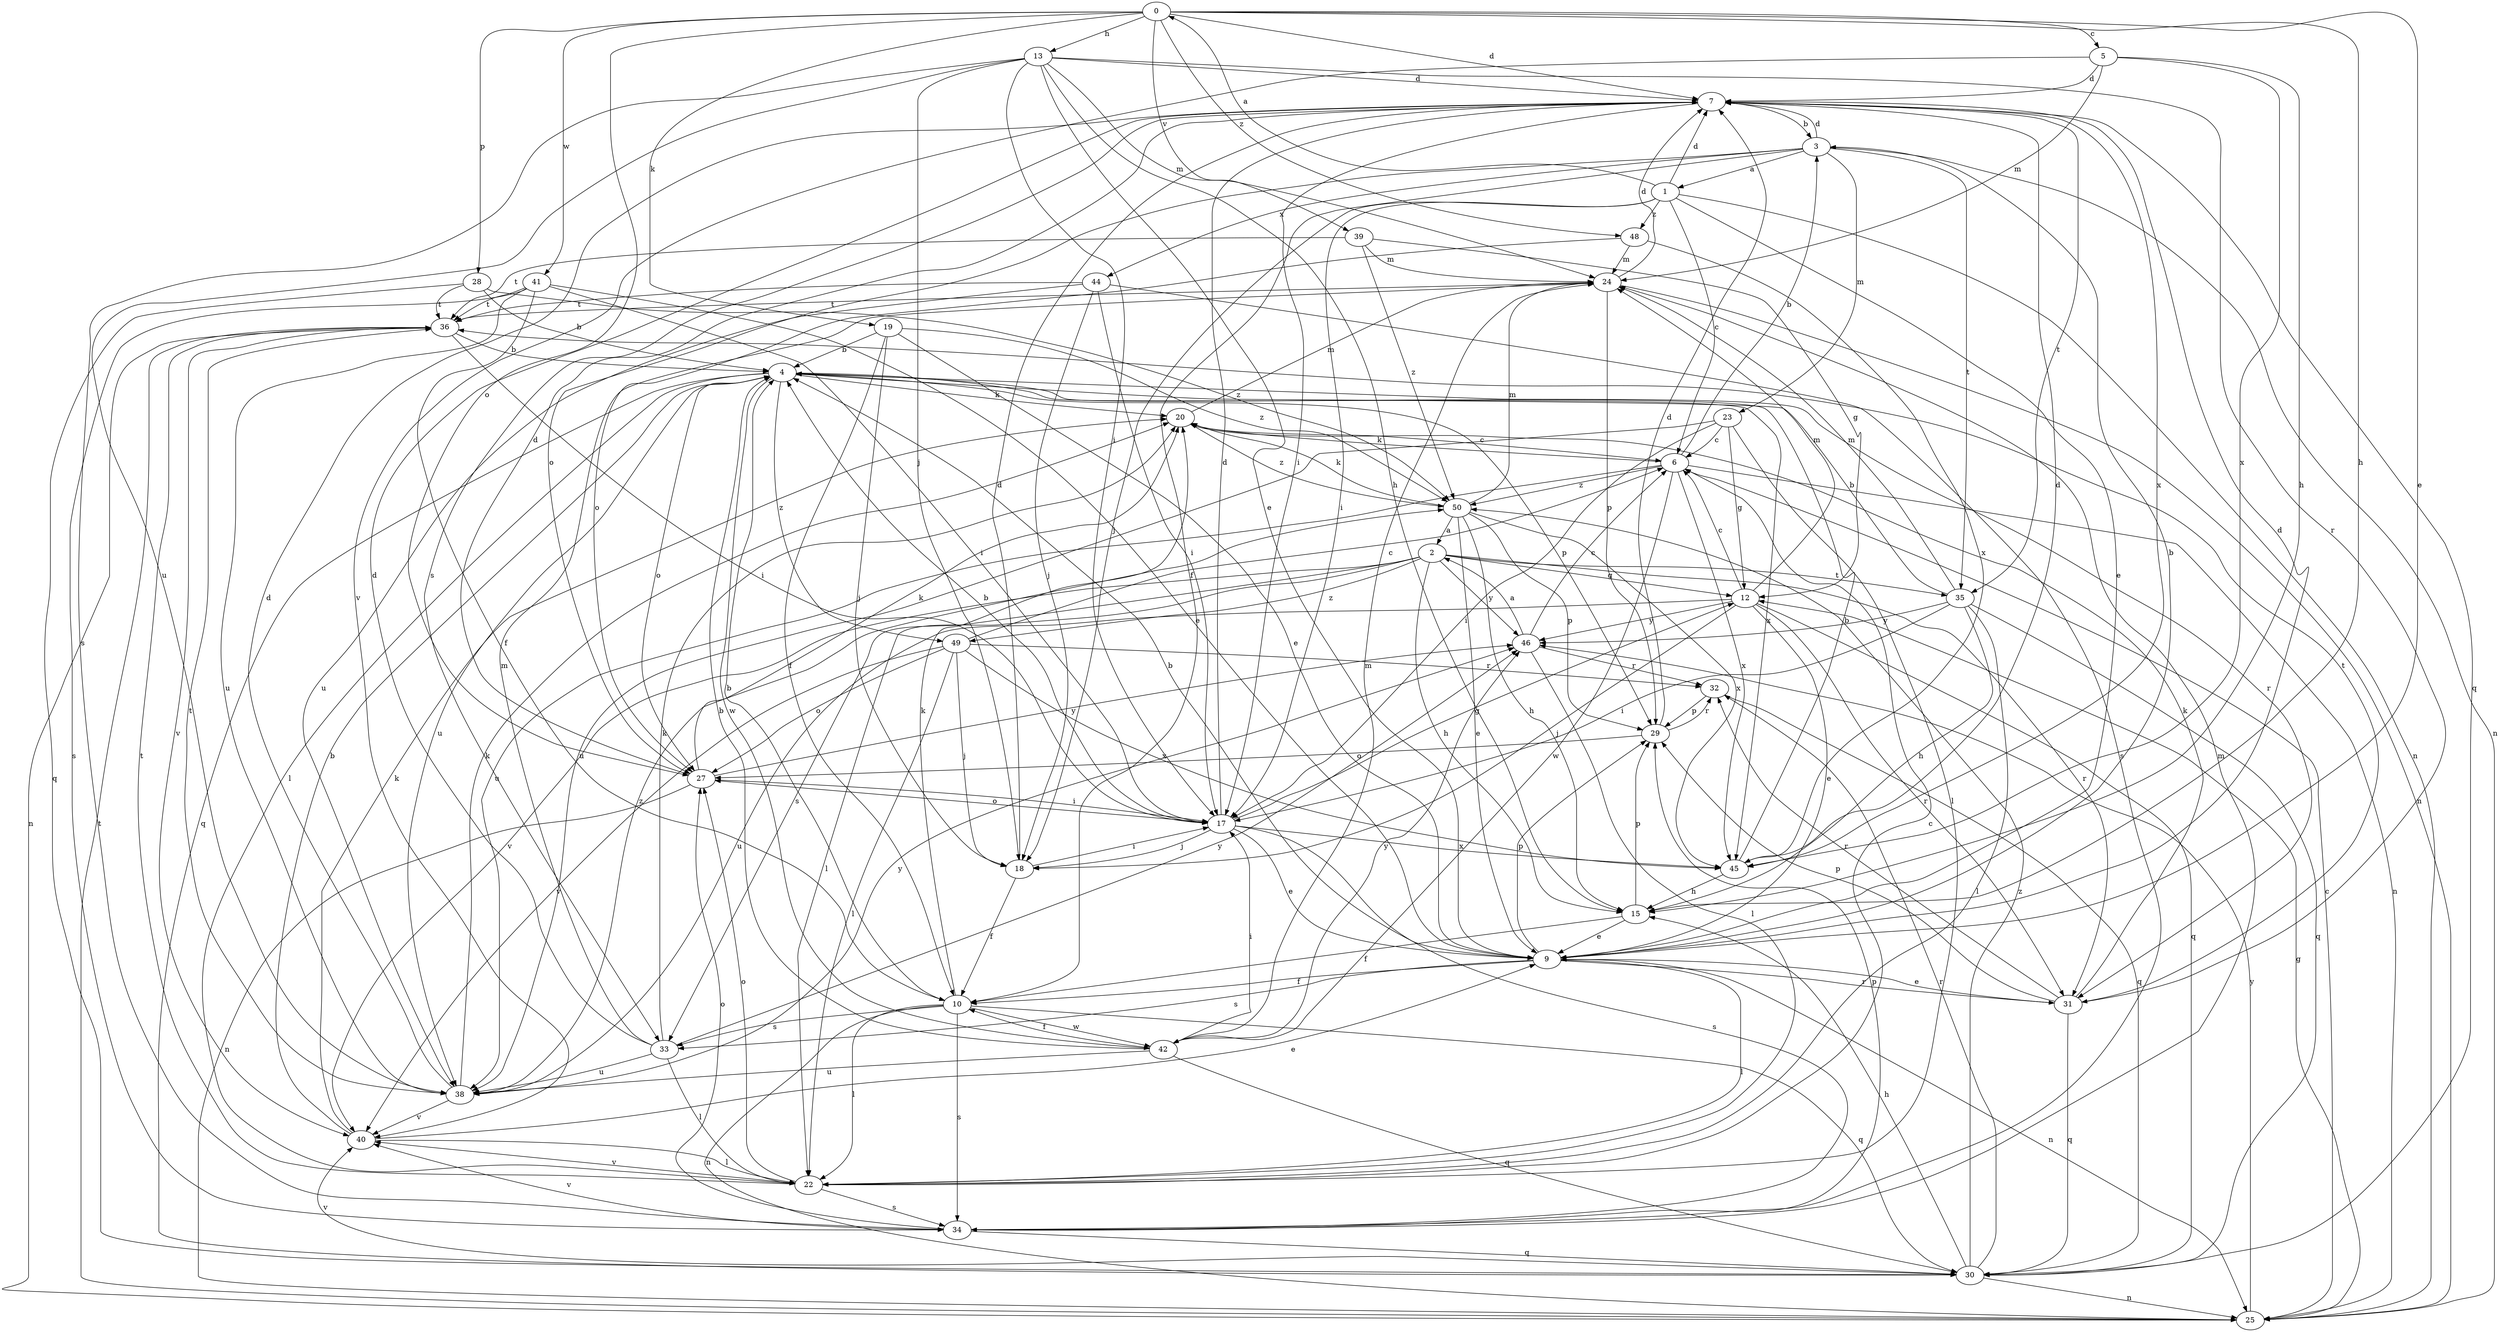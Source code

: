 strict digraph  {
0;
1;
2;
3;
4;
5;
6;
7;
9;
10;
12;
13;
15;
17;
18;
19;
20;
22;
23;
24;
25;
27;
28;
29;
30;
31;
32;
33;
34;
35;
36;
38;
39;
40;
41;
42;
44;
45;
46;
48;
49;
50;
0 -> 5  [label=c];
0 -> 7  [label=d];
0 -> 9  [label=e];
0 -> 13  [label=h];
0 -> 15  [label=h];
0 -> 19  [label=k];
0 -> 27  [label=o];
0 -> 28  [label=p];
0 -> 39  [label=v];
0 -> 41  [label=w];
0 -> 48  [label=z];
1 -> 0  [label=a];
1 -> 6  [label=c];
1 -> 7  [label=d];
1 -> 9  [label=e];
1 -> 17  [label=i];
1 -> 18  [label=j];
1 -> 25  [label=n];
1 -> 48  [label=z];
2 -> 12  [label=g];
2 -> 15  [label=h];
2 -> 22  [label=l];
2 -> 31  [label=r];
2 -> 33  [label=s];
2 -> 35  [label=t];
2 -> 40  [label=v];
2 -> 46  [label=y];
2 -> 49  [label=z];
3 -> 1  [label=a];
3 -> 7  [label=d];
3 -> 10  [label=f];
3 -> 23  [label=m];
3 -> 25  [label=n];
3 -> 27  [label=o];
3 -> 35  [label=t];
3 -> 44  [label=x];
4 -> 20  [label=k];
4 -> 22  [label=l];
4 -> 27  [label=o];
4 -> 29  [label=p];
4 -> 30  [label=q];
4 -> 31  [label=r];
4 -> 38  [label=u];
4 -> 42  [label=w];
4 -> 45  [label=x];
4 -> 49  [label=z];
5 -> 7  [label=d];
5 -> 15  [label=h];
5 -> 24  [label=m];
5 -> 40  [label=v];
5 -> 45  [label=x];
6 -> 3  [label=b];
6 -> 20  [label=k];
6 -> 25  [label=n];
6 -> 38  [label=u];
6 -> 42  [label=w];
6 -> 45  [label=x];
6 -> 50  [label=z];
7 -> 3  [label=b];
7 -> 17  [label=i];
7 -> 30  [label=q];
7 -> 33  [label=s];
7 -> 35  [label=t];
7 -> 45  [label=x];
9 -> 3  [label=b];
9 -> 4  [label=b];
9 -> 7  [label=d];
9 -> 10  [label=f];
9 -> 22  [label=l];
9 -> 25  [label=n];
9 -> 29  [label=p];
9 -> 31  [label=r];
9 -> 33  [label=s];
10 -> 4  [label=b];
10 -> 20  [label=k];
10 -> 22  [label=l];
10 -> 25  [label=n];
10 -> 30  [label=q];
10 -> 33  [label=s];
10 -> 34  [label=s];
10 -> 42  [label=w];
12 -> 6  [label=c];
12 -> 9  [label=e];
12 -> 18  [label=j];
12 -> 24  [label=m];
12 -> 30  [label=q];
12 -> 31  [label=r];
12 -> 38  [label=u];
12 -> 46  [label=y];
13 -> 7  [label=d];
13 -> 9  [label=e];
13 -> 15  [label=h];
13 -> 17  [label=i];
13 -> 18  [label=j];
13 -> 24  [label=m];
13 -> 31  [label=r];
13 -> 34  [label=s];
13 -> 38  [label=u];
15 -> 9  [label=e];
15 -> 10  [label=f];
15 -> 29  [label=p];
17 -> 4  [label=b];
17 -> 7  [label=d];
17 -> 9  [label=e];
17 -> 12  [label=g];
17 -> 18  [label=j];
17 -> 27  [label=o];
17 -> 34  [label=s];
17 -> 45  [label=x];
18 -> 7  [label=d];
18 -> 10  [label=f];
18 -> 17  [label=i];
19 -> 4  [label=b];
19 -> 9  [label=e];
19 -> 10  [label=f];
19 -> 18  [label=j];
19 -> 50  [label=z];
20 -> 6  [label=c];
20 -> 24  [label=m];
20 -> 50  [label=z];
22 -> 6  [label=c];
22 -> 27  [label=o];
22 -> 34  [label=s];
22 -> 36  [label=t];
22 -> 40  [label=v];
23 -> 6  [label=c];
23 -> 12  [label=g];
23 -> 17  [label=i];
23 -> 22  [label=l];
23 -> 38  [label=u];
24 -> 7  [label=d];
24 -> 25  [label=n];
24 -> 29  [label=p];
24 -> 36  [label=t];
25 -> 6  [label=c];
25 -> 12  [label=g];
25 -> 36  [label=t];
25 -> 46  [label=y];
27 -> 7  [label=d];
27 -> 17  [label=i];
27 -> 20  [label=k];
27 -> 25  [label=n];
27 -> 46  [label=y];
28 -> 4  [label=b];
28 -> 30  [label=q];
28 -> 36  [label=t];
28 -> 50  [label=z];
29 -> 7  [label=d];
29 -> 27  [label=o];
29 -> 32  [label=r];
30 -> 15  [label=h];
30 -> 25  [label=n];
30 -> 32  [label=r];
30 -> 40  [label=v];
30 -> 50  [label=z];
31 -> 9  [label=e];
31 -> 20  [label=k];
31 -> 29  [label=p];
31 -> 30  [label=q];
31 -> 32  [label=r];
31 -> 36  [label=t];
32 -> 29  [label=p];
32 -> 30  [label=q];
33 -> 7  [label=d];
33 -> 20  [label=k];
33 -> 22  [label=l];
33 -> 24  [label=m];
33 -> 38  [label=u];
33 -> 46  [label=y];
34 -> 24  [label=m];
34 -> 27  [label=o];
34 -> 29  [label=p];
34 -> 30  [label=q];
34 -> 40  [label=v];
35 -> 4  [label=b];
35 -> 15  [label=h];
35 -> 17  [label=i];
35 -> 22  [label=l];
35 -> 24  [label=m];
35 -> 30  [label=q];
35 -> 46  [label=y];
36 -> 4  [label=b];
36 -> 17  [label=i];
36 -> 25  [label=n];
36 -> 40  [label=v];
38 -> 7  [label=d];
38 -> 20  [label=k];
38 -> 36  [label=t];
38 -> 40  [label=v];
38 -> 46  [label=y];
38 -> 50  [label=z];
39 -> 12  [label=g];
39 -> 24  [label=m];
39 -> 36  [label=t];
39 -> 50  [label=z];
40 -> 4  [label=b];
40 -> 9  [label=e];
40 -> 20  [label=k];
40 -> 22  [label=l];
41 -> 9  [label=e];
41 -> 10  [label=f];
41 -> 17  [label=i];
41 -> 34  [label=s];
41 -> 36  [label=t];
41 -> 38  [label=u];
42 -> 4  [label=b];
42 -> 10  [label=f];
42 -> 17  [label=i];
42 -> 24  [label=m];
42 -> 30  [label=q];
42 -> 38  [label=u];
42 -> 46  [label=y];
44 -> 17  [label=i];
44 -> 18  [label=j];
44 -> 34  [label=s];
44 -> 36  [label=t];
44 -> 38  [label=u];
45 -> 4  [label=b];
45 -> 7  [label=d];
45 -> 15  [label=h];
46 -> 2  [label=a];
46 -> 6  [label=c];
46 -> 22  [label=l];
46 -> 32  [label=r];
48 -> 24  [label=m];
48 -> 27  [label=o];
48 -> 45  [label=x];
49 -> 6  [label=c];
49 -> 18  [label=j];
49 -> 22  [label=l];
49 -> 27  [label=o];
49 -> 32  [label=r];
49 -> 40  [label=v];
49 -> 45  [label=x];
50 -> 2  [label=a];
50 -> 9  [label=e];
50 -> 15  [label=h];
50 -> 20  [label=k];
50 -> 24  [label=m];
50 -> 29  [label=p];
50 -> 45  [label=x];
}
